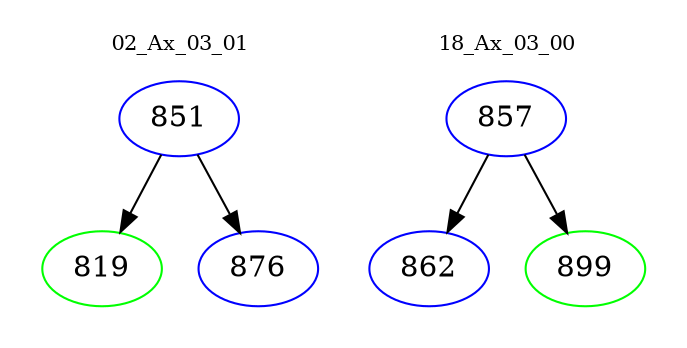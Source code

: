 digraph{
subgraph cluster_0 {
color = white
label = "02_Ax_03_01";
fontsize=10;
T0_851 [label="851", color="blue"]
T0_851 -> T0_819 [color="black"]
T0_819 [label="819", color="green"]
T0_851 -> T0_876 [color="black"]
T0_876 [label="876", color="blue"]
}
subgraph cluster_1 {
color = white
label = "18_Ax_03_00";
fontsize=10;
T1_857 [label="857", color="blue"]
T1_857 -> T1_862 [color="black"]
T1_862 [label="862", color="blue"]
T1_857 -> T1_899 [color="black"]
T1_899 [label="899", color="green"]
}
}
